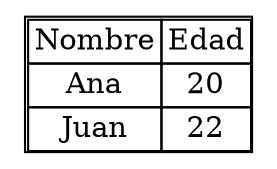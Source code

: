 digraph Tabla {
    node [shape=plaintext];
    tabla [label=<
        <TABLE BORDER="1" CELLBORDER="1" CELLSPACING="0">
            <TR><TD>Nombre</TD><TD>Edad</TD></TR>
            <TR><TD>Ana</TD><TD>20</TD></TR>
            <TR><TD>Juan</TD><TD>22</TD></TR>
        </TABLE>
    >];
}
